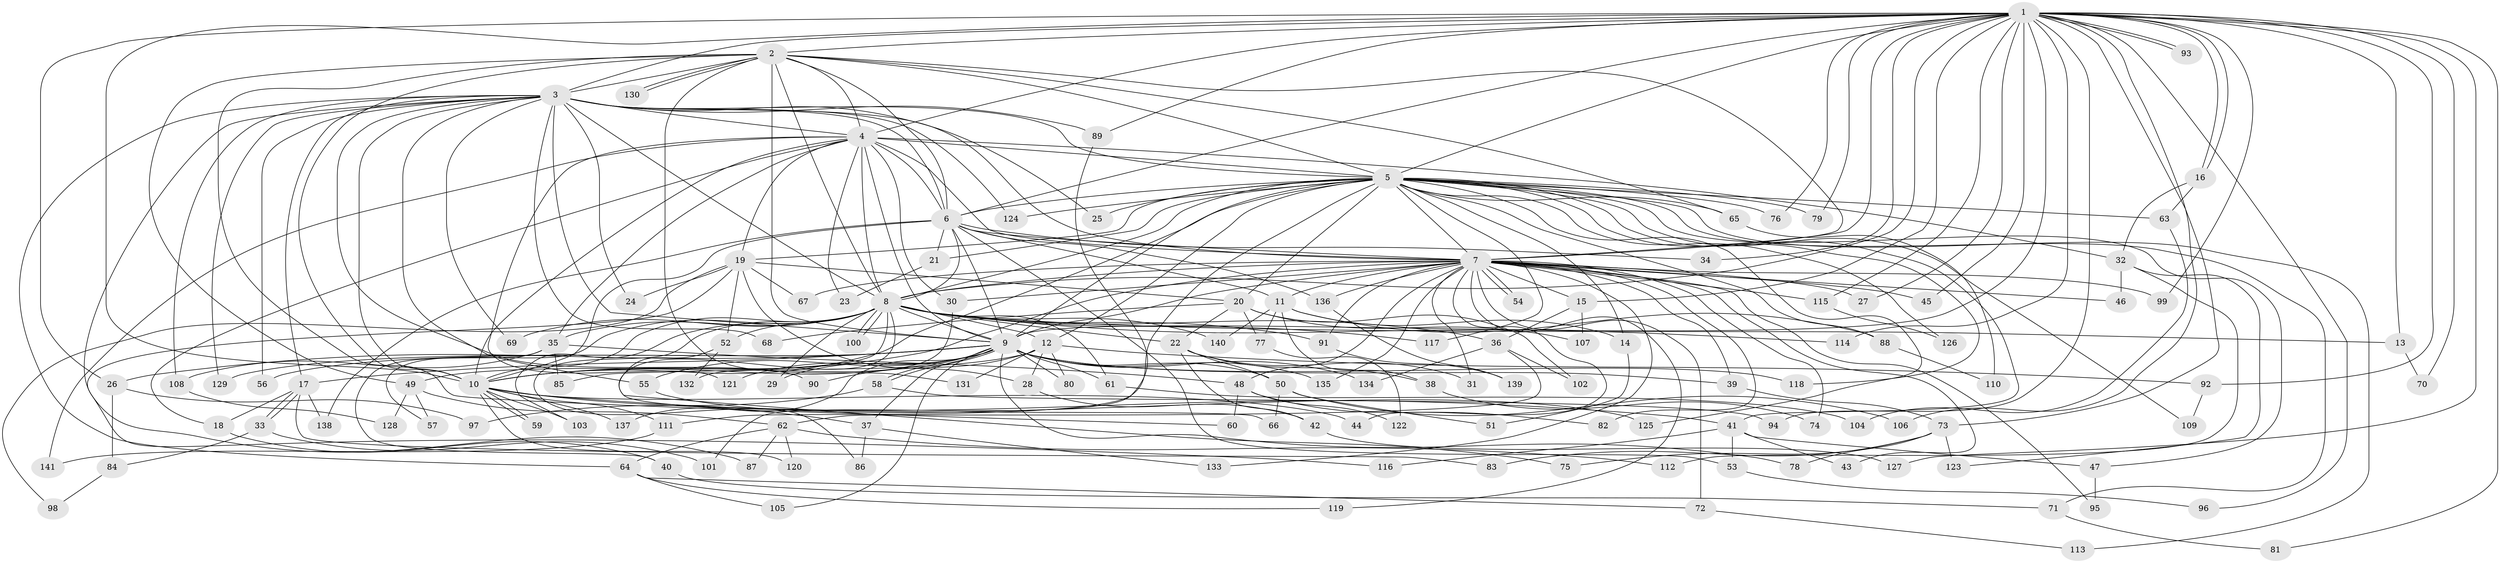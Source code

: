 // Generated by graph-tools (version 1.1) at 2025/01/03/09/25 03:01:14]
// undirected, 141 vertices, 307 edges
graph export_dot {
graph [start="1"]
  node [color=gray90,style=filled];
  1;
  2;
  3;
  4;
  5;
  6;
  7;
  8;
  9;
  10;
  11;
  12;
  13;
  14;
  15;
  16;
  17;
  18;
  19;
  20;
  21;
  22;
  23;
  24;
  25;
  26;
  27;
  28;
  29;
  30;
  31;
  32;
  33;
  34;
  35;
  36;
  37;
  38;
  39;
  40;
  41;
  42;
  43;
  44;
  45;
  46;
  47;
  48;
  49;
  50;
  51;
  52;
  53;
  54;
  55;
  56;
  57;
  58;
  59;
  60;
  61;
  62;
  63;
  64;
  65;
  66;
  67;
  68;
  69;
  70;
  71;
  72;
  73;
  74;
  75;
  76;
  77;
  78;
  79;
  80;
  81;
  82;
  83;
  84;
  85;
  86;
  87;
  88;
  89;
  90;
  91;
  92;
  93;
  94;
  95;
  96;
  97;
  98;
  99;
  100;
  101;
  102;
  103;
  104;
  105;
  106;
  107;
  108;
  109;
  110;
  111;
  112;
  113;
  114;
  115;
  116;
  117;
  118;
  119;
  120;
  121;
  122;
  123;
  124;
  125;
  126;
  127;
  128;
  129;
  130;
  131;
  132;
  133;
  134;
  135;
  136;
  137;
  138;
  139;
  140;
  141;
  1 -- 2;
  1 -- 3;
  1 -- 4;
  1 -- 5;
  1 -- 6;
  1 -- 7;
  1 -- 8;
  1 -- 9;
  1 -- 10;
  1 -- 13;
  1 -- 15;
  1 -- 16;
  1 -- 16;
  1 -- 26;
  1 -- 27;
  1 -- 34;
  1 -- 45;
  1 -- 70;
  1 -- 73;
  1 -- 76;
  1 -- 79;
  1 -- 81;
  1 -- 89;
  1 -- 92;
  1 -- 93;
  1 -- 93;
  1 -- 94;
  1 -- 96;
  1 -- 99;
  1 -- 106;
  1 -- 114;
  1 -- 115;
  1 -- 127;
  2 -- 3;
  2 -- 4;
  2 -- 5;
  2 -- 6;
  2 -- 7;
  2 -- 8;
  2 -- 9;
  2 -- 10;
  2 -- 49;
  2 -- 60;
  2 -- 65;
  2 -- 130;
  2 -- 130;
  2 -- 131;
  3 -- 4;
  3 -- 5;
  3 -- 6;
  3 -- 7;
  3 -- 8;
  3 -- 9;
  3 -- 10;
  3 -- 17;
  3 -- 24;
  3 -- 25;
  3 -- 55;
  3 -- 56;
  3 -- 64;
  3 -- 68;
  3 -- 69;
  3 -- 89;
  3 -- 90;
  3 -- 108;
  3 -- 116;
  3 -- 124;
  3 -- 129;
  4 -- 5;
  4 -- 6;
  4 -- 7;
  4 -- 8;
  4 -- 9;
  4 -- 10;
  4 -- 18;
  4 -- 19;
  4 -- 23;
  4 -- 30;
  4 -- 32;
  4 -- 35;
  4 -- 121;
  4 -- 141;
  5 -- 6;
  5 -- 7;
  5 -- 8;
  5 -- 9;
  5 -- 10;
  5 -- 12;
  5 -- 14;
  5 -- 19;
  5 -- 20;
  5 -- 21;
  5 -- 25;
  5 -- 41;
  5 -- 47;
  5 -- 63;
  5 -- 65;
  5 -- 71;
  5 -- 76;
  5 -- 79;
  5 -- 88;
  5 -- 109;
  5 -- 111;
  5 -- 113;
  5 -- 117;
  5 -- 118;
  5 -- 124;
  5 -- 125;
  5 -- 126;
  6 -- 7;
  6 -- 8;
  6 -- 9;
  6 -- 10;
  6 -- 11;
  6 -- 21;
  6 -- 34;
  6 -- 53;
  6 -- 136;
  6 -- 138;
  7 -- 8;
  7 -- 9;
  7 -- 10;
  7 -- 11;
  7 -- 15;
  7 -- 27;
  7 -- 30;
  7 -- 31;
  7 -- 39;
  7 -- 43;
  7 -- 44;
  7 -- 45;
  7 -- 46;
  7 -- 48;
  7 -- 54;
  7 -- 54;
  7 -- 67;
  7 -- 72;
  7 -- 74;
  7 -- 82;
  7 -- 91;
  7 -- 95;
  7 -- 99;
  7 -- 115;
  7 -- 119;
  7 -- 133;
  7 -- 135;
  7 -- 136;
  8 -- 9;
  8 -- 10;
  8 -- 12;
  8 -- 13;
  8 -- 22;
  8 -- 29;
  8 -- 35;
  8 -- 36;
  8 -- 52;
  8 -- 57;
  8 -- 61;
  8 -- 69;
  8 -- 75;
  8 -- 85;
  8 -- 86;
  8 -- 91;
  8 -- 100;
  8 -- 100;
  8 -- 103;
  8 -- 114;
  8 -- 117;
  8 -- 140;
  9 -- 10;
  9 -- 17;
  9 -- 26;
  9 -- 29;
  9 -- 37;
  9 -- 39;
  9 -- 50;
  9 -- 55;
  9 -- 56;
  9 -- 58;
  9 -- 58;
  9 -- 61;
  9 -- 78;
  9 -- 80;
  9 -- 105;
  9 -- 118;
  9 -- 121;
  9 -- 129;
  9 -- 134;
  9 -- 135;
  9 -- 137;
  10 -- 37;
  10 -- 41;
  10 -- 44;
  10 -- 59;
  10 -- 59;
  10 -- 103;
  10 -- 111;
  10 -- 120;
  10 -- 137;
  11 -- 14;
  11 -- 38;
  11 -- 77;
  11 -- 88;
  11 -- 140;
  12 -- 28;
  12 -- 49;
  12 -- 80;
  12 -- 90;
  12 -- 92;
  12 -- 131;
  13 -- 70;
  14 -- 51;
  15 -- 36;
  15 -- 107;
  16 -- 32;
  16 -- 63;
  17 -- 18;
  17 -- 33;
  17 -- 33;
  17 -- 83;
  17 -- 138;
  18 -- 40;
  19 -- 20;
  19 -- 24;
  19 -- 28;
  19 -- 52;
  19 -- 67;
  19 -- 87;
  19 -- 98;
  20 -- 22;
  20 -- 68;
  20 -- 77;
  20 -- 102;
  20 -- 107;
  21 -- 23;
  22 -- 31;
  22 -- 38;
  22 -- 42;
  22 -- 50;
  26 -- 84;
  26 -- 97;
  28 -- 42;
  30 -- 132;
  32 -- 46;
  32 -- 112;
  32 -- 123;
  33 -- 84;
  33 -- 101;
  35 -- 40;
  35 -- 48;
  35 -- 85;
  35 -- 108;
  36 -- 62;
  36 -- 102;
  36 -- 134;
  37 -- 86;
  37 -- 133;
  38 -- 74;
  39 -- 73;
  40 -- 71;
  41 -- 43;
  41 -- 47;
  41 -- 53;
  41 -- 116;
  42 -- 127;
  47 -- 95;
  48 -- 60;
  48 -- 82;
  48 -- 122;
  49 -- 57;
  49 -- 62;
  49 -- 128;
  50 -- 51;
  50 -- 66;
  50 -- 106;
  52 -- 66;
  52 -- 132;
  53 -- 96;
  55 -- 125;
  58 -- 94;
  58 -- 97;
  61 -- 104;
  62 -- 64;
  62 -- 87;
  62 -- 112;
  62 -- 120;
  63 -- 104;
  64 -- 72;
  64 -- 105;
  64 -- 119;
  65 -- 110;
  71 -- 81;
  72 -- 113;
  73 -- 75;
  73 -- 78;
  73 -- 83;
  73 -- 123;
  77 -- 122;
  84 -- 98;
  88 -- 110;
  89 -- 101;
  91 -- 139;
  92 -- 109;
  108 -- 128;
  111 -- 141;
  115 -- 126;
  136 -- 139;
}
